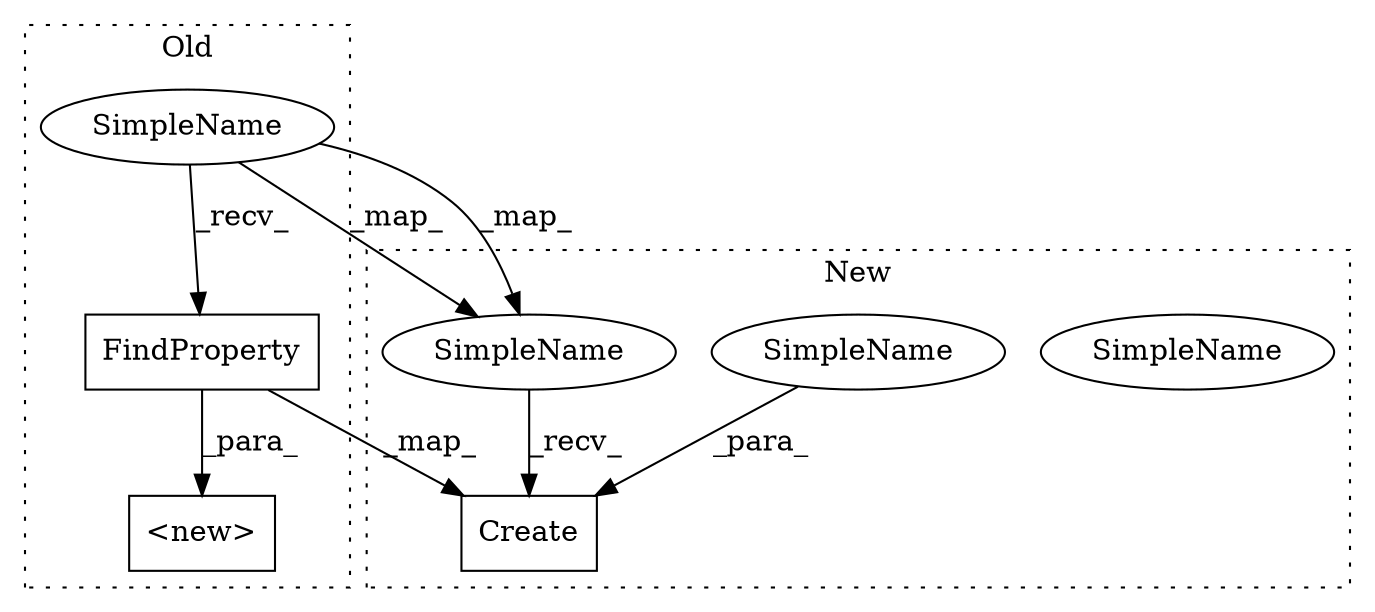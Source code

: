 digraph G {
subgraph cluster0 {
1 [label="FindProperty" a="32" s="1063,1104" l="13,1" shape="box"];
3 [label="SimpleName" a="42" s="1046" l="16" shape="ellipse"];
6 [label="<new>" a="14" s="1018,1105" l="28,1" shape="box"];
label = "Old";
style="dotted";
}
subgraph cluster1 {
2 [label="Create" a="32" s="1165,1218" l="7,1" shape="box"];
4 [label="SimpleName" a="42" s="1140" l="24" shape="ellipse"];
5 [label="SimpleName" a="42" s="1172" l="16" shape="ellipse"];
7 [label="SimpleName" a="42" s="1140" l="24" shape="ellipse"];
label = "New";
style="dotted";
}
1 -> 2 [label="_map_"];
1 -> 6 [label="_para_"];
3 -> 1 [label="_recv_"];
3 -> 7 [label="_map_"];
3 -> 7 [label="_map_"];
5 -> 2 [label="_para_"];
7 -> 2 [label="_recv_"];
}